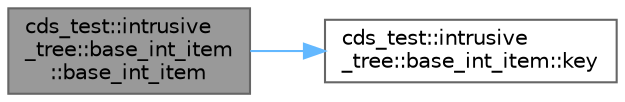 digraph "cds_test::intrusive_tree::base_int_item::base_int_item"
{
 // LATEX_PDF_SIZE
  bgcolor="transparent";
  edge [fontname=Helvetica,fontsize=10,labelfontname=Helvetica,labelfontsize=10];
  node [fontname=Helvetica,fontsize=10,shape=box,height=0.2,width=0.4];
  rankdir="LR";
  Node1 [id="Node000001",label="cds_test::intrusive\l_tree::base_int_item\l::base_int_item",height=0.2,width=0.4,color="gray40", fillcolor="grey60", style="filled", fontcolor="black",tooltip=" "];
  Node1 -> Node2 [id="edge2_Node000001_Node000002",color="steelblue1",style="solid",tooltip=" "];
  Node2 [id="Node000002",label="cds_test::intrusive\l_tree::base_int_item::key",height=0.2,width=0.4,color="grey40", fillcolor="white", style="filled",URL="$structcds__test_1_1intrusive__tree_1_1base__int__item.html#a07df8ee799da3ba365492e274db7d766",tooltip=" "];
}
